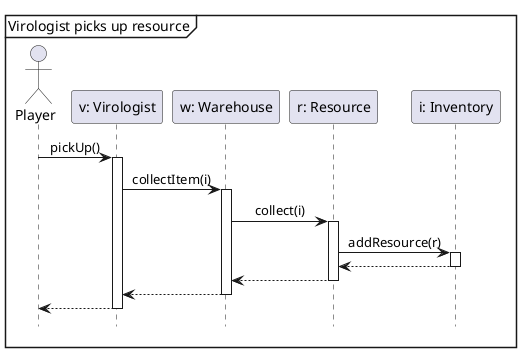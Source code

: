 @startuml
'https://plantuml.com/sequence-diagram

hide footbox
skinparam sequenceMessageAlign center

mainframe Virologist picks up resource

actor Player as p
participant "v: Virologist" as v
participant "w: Warehouse" as w
participant "r: Resource" as r
participant "i: Inventory" as i

p -> v ++ : pickUp()
    v -> w ++ : collectItem(i)
        w -> r ++ : collect(i)
            r -> i ++ : addResource(r)
            return
        return
    return
return

@enduml